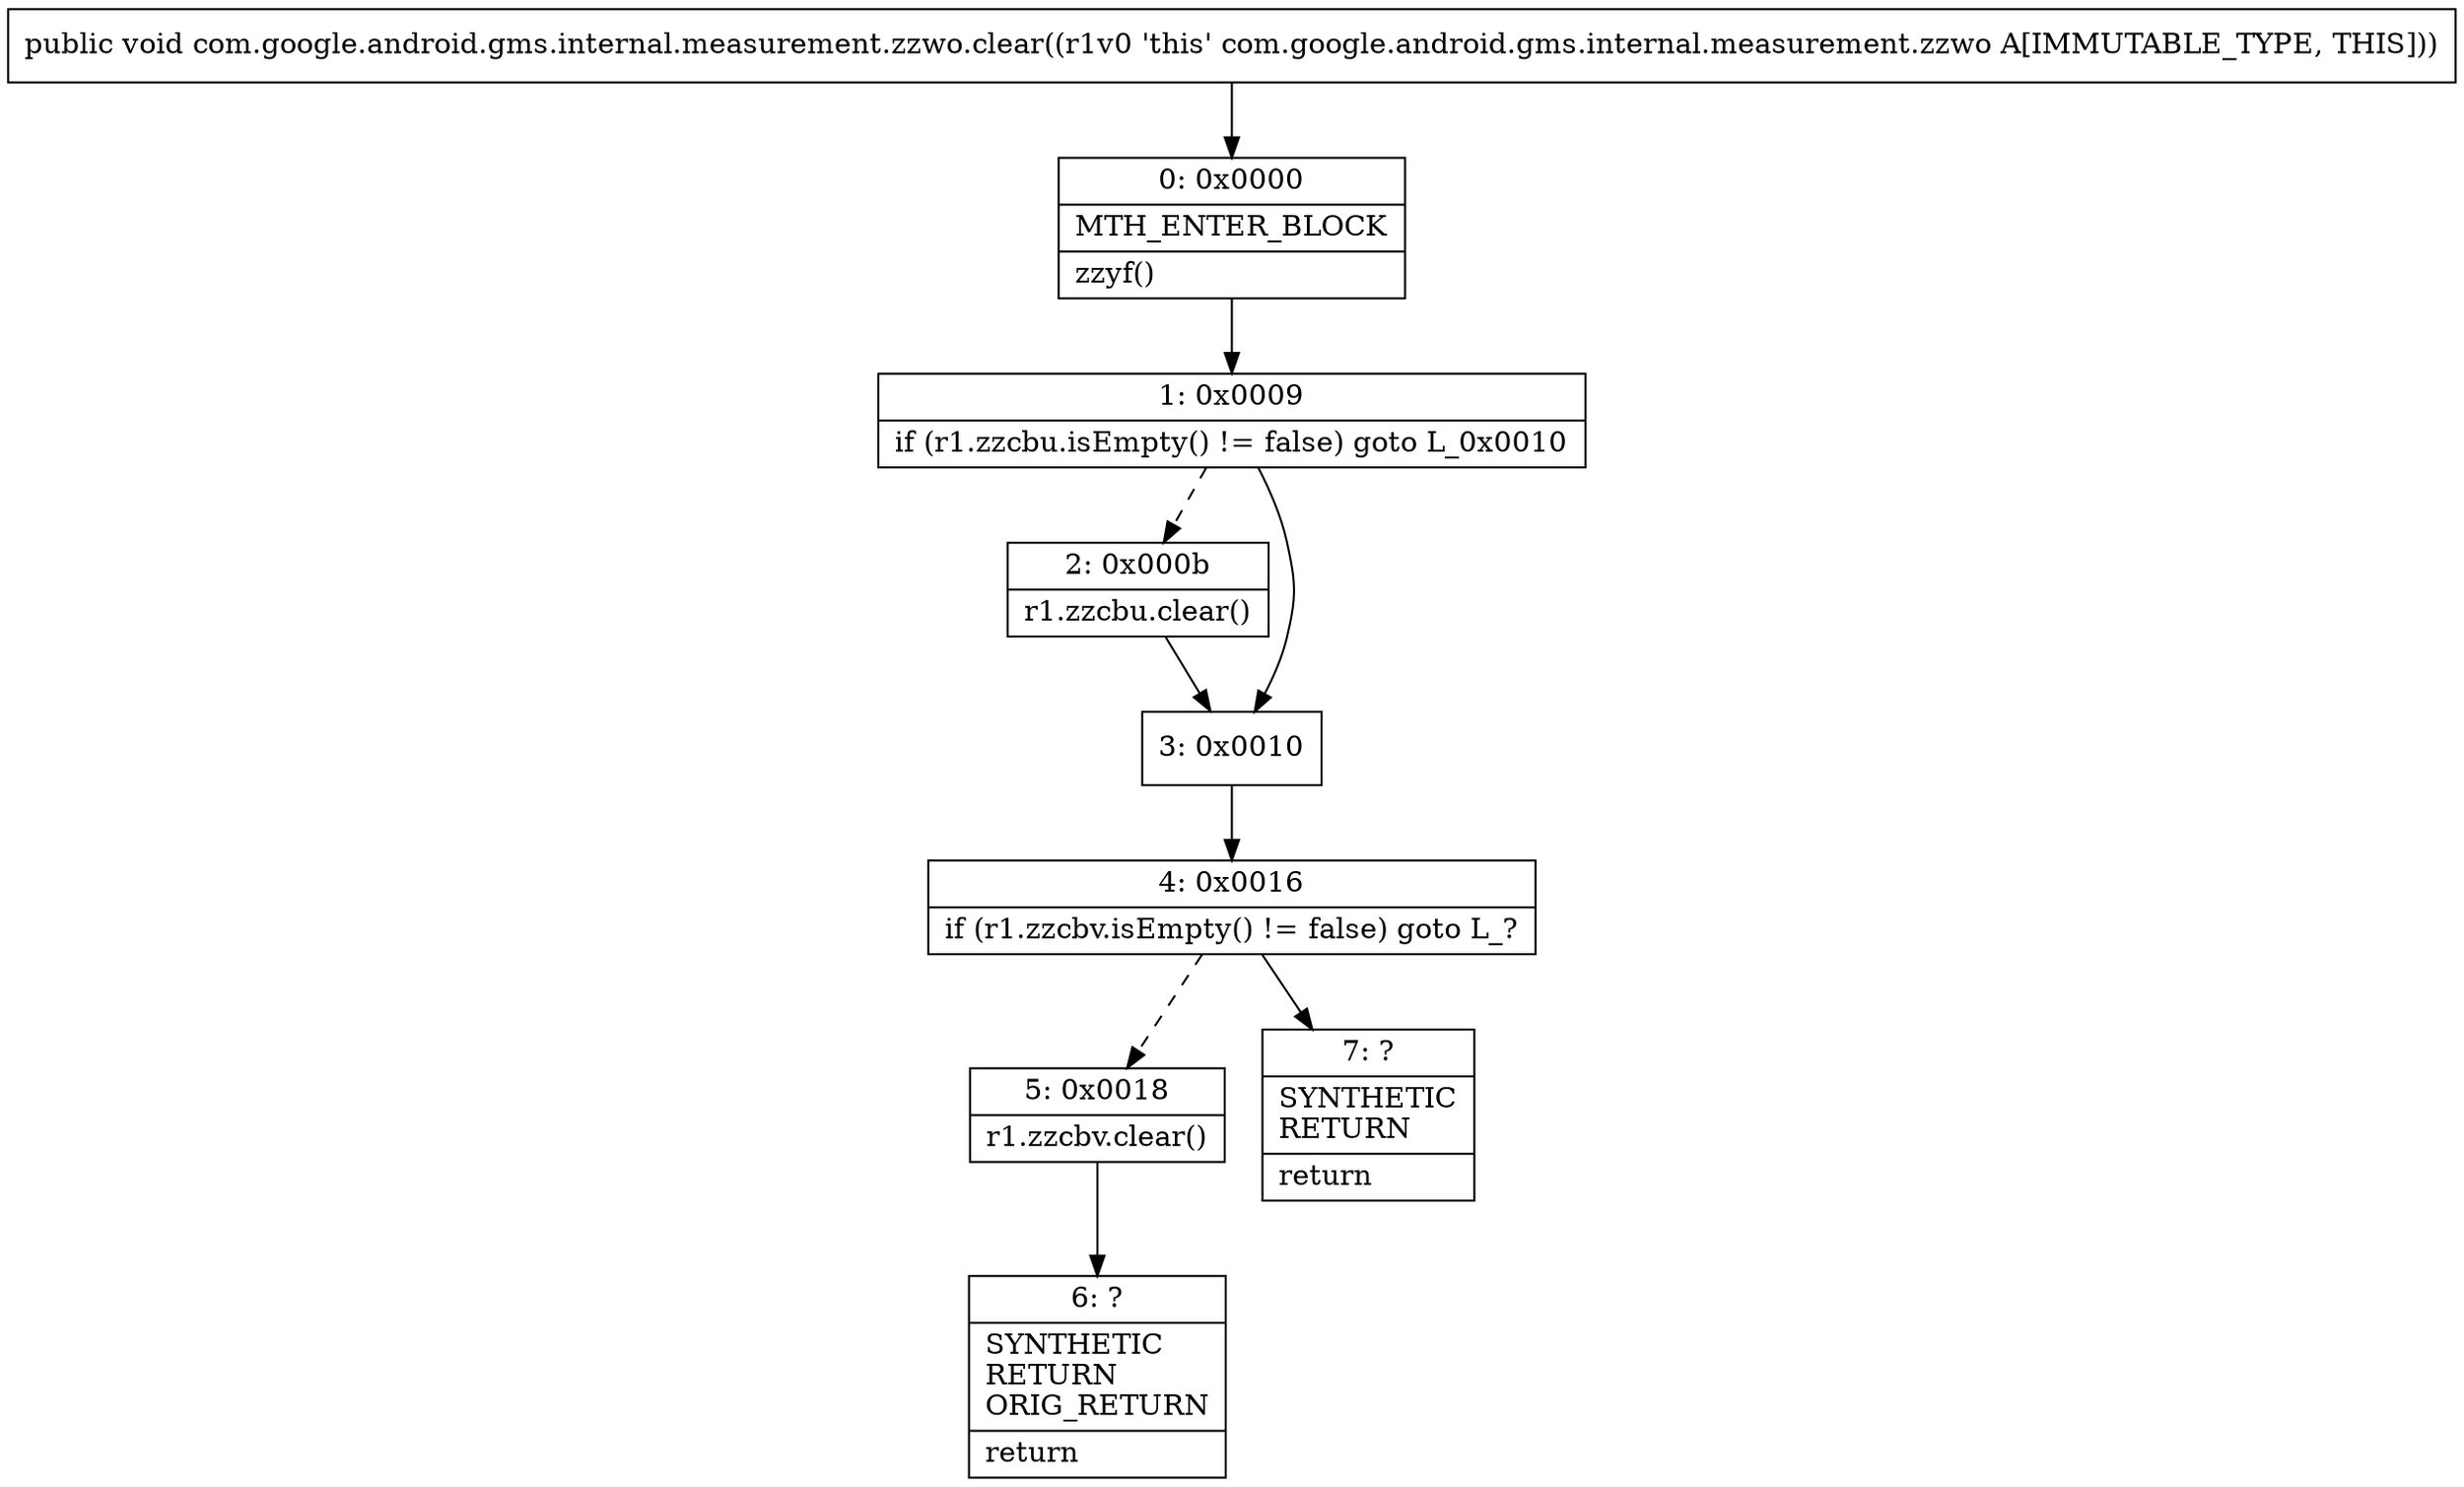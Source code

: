 digraph "CFG forcom.google.android.gms.internal.measurement.zzwo.clear()V" {
Node_0 [shape=record,label="{0\:\ 0x0000|MTH_ENTER_BLOCK\l|zzyf()\l}"];
Node_1 [shape=record,label="{1\:\ 0x0009|if (r1.zzcbu.isEmpty() != false) goto L_0x0010\l}"];
Node_2 [shape=record,label="{2\:\ 0x000b|r1.zzcbu.clear()\l}"];
Node_3 [shape=record,label="{3\:\ 0x0010}"];
Node_4 [shape=record,label="{4\:\ 0x0016|if (r1.zzcbv.isEmpty() != false) goto L_?\l}"];
Node_5 [shape=record,label="{5\:\ 0x0018|r1.zzcbv.clear()\l}"];
Node_6 [shape=record,label="{6\:\ ?|SYNTHETIC\lRETURN\lORIG_RETURN\l|return\l}"];
Node_7 [shape=record,label="{7\:\ ?|SYNTHETIC\lRETURN\l|return\l}"];
MethodNode[shape=record,label="{public void com.google.android.gms.internal.measurement.zzwo.clear((r1v0 'this' com.google.android.gms.internal.measurement.zzwo A[IMMUTABLE_TYPE, THIS])) }"];
MethodNode -> Node_0;
Node_0 -> Node_1;
Node_1 -> Node_2[style=dashed];
Node_1 -> Node_3;
Node_2 -> Node_3;
Node_3 -> Node_4;
Node_4 -> Node_5[style=dashed];
Node_4 -> Node_7;
Node_5 -> Node_6;
}

